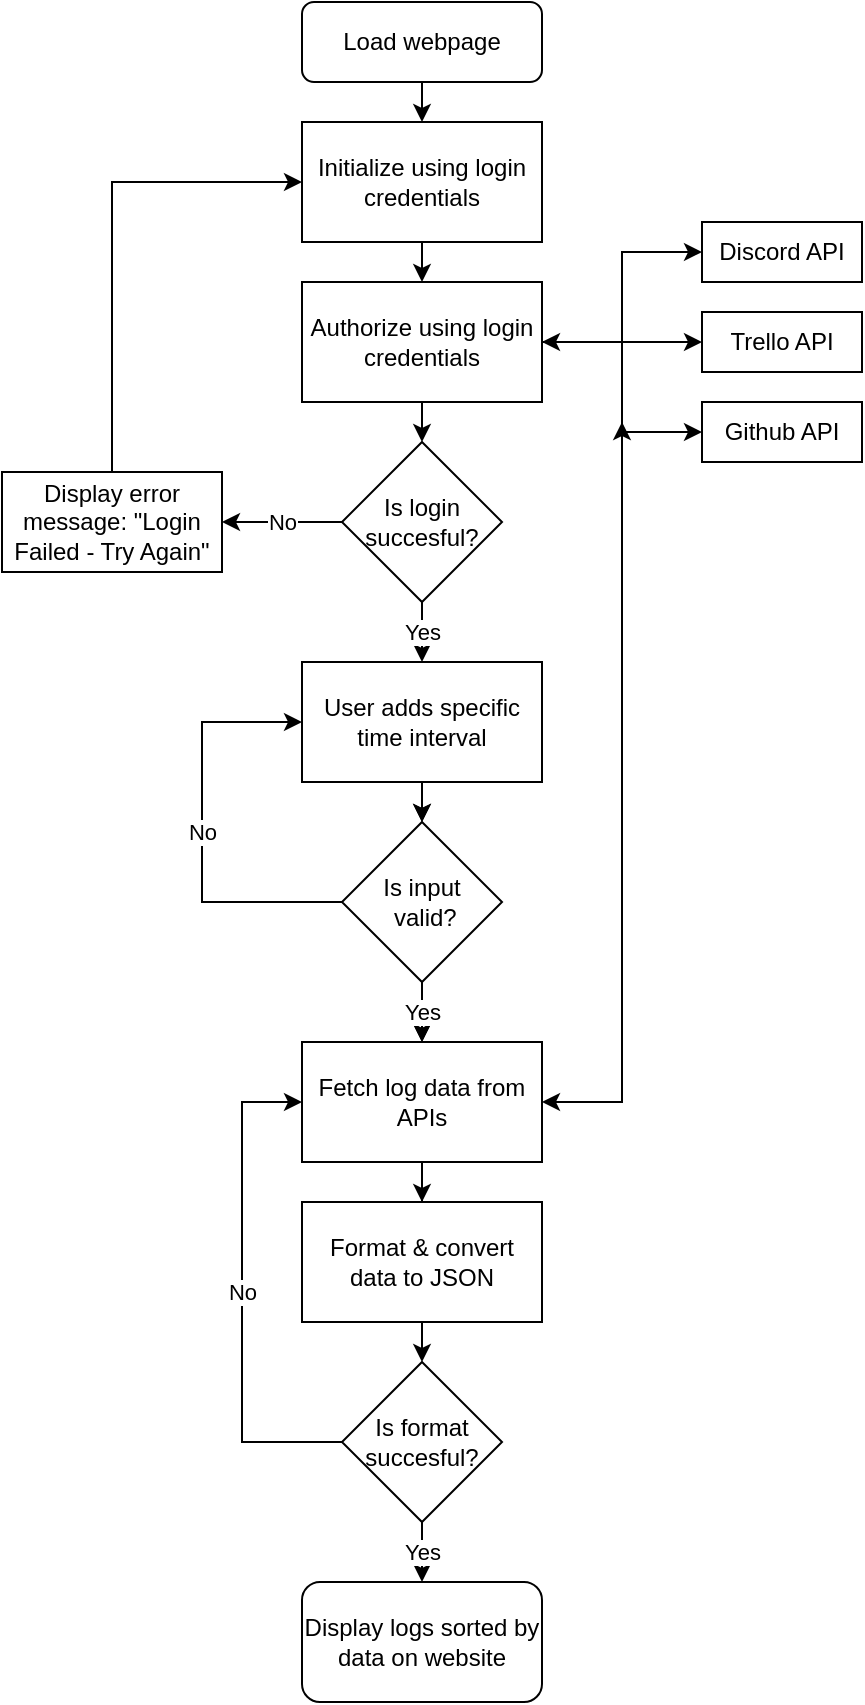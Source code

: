 <mxfile version="15.8.2" type="github">
  <diagram id="C5RBs43oDa-KdzZeNtuy" name="Page-1">
    <mxGraphModel dx="1483" dy="816" grid="1" gridSize="10" guides="1" tooltips="1" connect="1" arrows="1" fold="1" page="1" pageScale="1" pageWidth="827" pageHeight="1169" math="0" shadow="0">
      <root>
        <mxCell id="WIyWlLk6GJQsqaUBKTNV-0" />
        <mxCell id="WIyWlLk6GJQsqaUBKTNV-1" parent="WIyWlLk6GJQsqaUBKTNV-0" />
        <mxCell id="WIyWlLk6GJQsqaUBKTNV-3" value="Load webpage" style="rounded=1;whiteSpace=wrap;html=1;fontSize=12;glass=0;strokeWidth=1;shadow=0;" parent="WIyWlLk6GJQsqaUBKTNV-1" vertex="1">
          <mxGeometry x="160" y="80" width="120" height="40" as="geometry" />
        </mxCell>
        <mxCell id="2RqIepUufL-vqoD_qFjq-2" style="edgeStyle=orthogonalEdgeStyle;rounded=0;orthogonalLoop=1;jettySize=auto;html=1;exitX=0.5;exitY=1;exitDx=0;exitDy=0;entryX=0.5;entryY=0;entryDx=0;entryDy=0;" parent="WIyWlLk6GJQsqaUBKTNV-1" source="-2moIOYL9sCHHzetPRf_-1" target="-2moIOYL9sCHHzetPRf_-3" edge="1">
          <mxGeometry relative="1" as="geometry" />
        </mxCell>
        <mxCell id="-2moIOYL9sCHHzetPRf_-1" value="Initialize using login credentials" style="rounded=0;whiteSpace=wrap;html=1;" parent="WIyWlLk6GJQsqaUBKTNV-1" vertex="1">
          <mxGeometry x="160" y="140" width="120" height="60" as="geometry" />
        </mxCell>
        <mxCell id="2RqIepUufL-vqoD_qFjq-13" style="edgeStyle=orthogonalEdgeStyle;rounded=0;orthogonalLoop=1;jettySize=auto;html=1;exitX=1;exitY=0.5;exitDx=0;exitDy=0;entryX=0;entryY=0.5;entryDx=0;entryDy=0;" edge="1" parent="WIyWlLk6GJQsqaUBKTNV-1" source="-2moIOYL9sCHHzetPRf_-3" target="2RqIepUufL-vqoD_qFjq-7">
          <mxGeometry relative="1" as="geometry">
            <Array as="points">
              <mxPoint x="320" y="250" />
              <mxPoint x="320" y="295" />
            </Array>
          </mxGeometry>
        </mxCell>
        <mxCell id="2RqIepUufL-vqoD_qFjq-15" style="edgeStyle=orthogonalEdgeStyle;rounded=0;orthogonalLoop=1;jettySize=auto;html=1;exitX=1;exitY=0.5;exitDx=0;exitDy=0;" edge="1" parent="WIyWlLk6GJQsqaUBKTNV-1" source="-2moIOYL9sCHHzetPRf_-3" target="2RqIepUufL-vqoD_qFjq-5">
          <mxGeometry relative="1" as="geometry">
            <Array as="points">
              <mxPoint x="320" y="250" />
              <mxPoint x="320" y="205" />
            </Array>
          </mxGeometry>
        </mxCell>
        <mxCell id="-2moIOYL9sCHHzetPRf_-3" value="Authorize using login credentials" style="rounded=0;whiteSpace=wrap;html=1;" parent="WIyWlLk6GJQsqaUBKTNV-1" vertex="1">
          <mxGeometry x="160" y="220" width="120" height="60" as="geometry" />
        </mxCell>
        <mxCell id="2RqIepUufL-vqoD_qFjq-5" value="Discord API" style="rounded=0;whiteSpace=wrap;html=1;" vertex="1" parent="WIyWlLk6GJQsqaUBKTNV-1">
          <mxGeometry x="360" y="190" width="80" height="30" as="geometry" />
        </mxCell>
        <mxCell id="SZAgjGU9Dr0E7uLyPqEL-0" value="No" style="edgeStyle=orthogonalEdgeStyle;rounded=0;orthogonalLoop=1;jettySize=auto;html=1;exitX=0;exitY=0.5;exitDx=0;exitDy=0;entryX=1;entryY=0.5;entryDx=0;entryDy=0;" edge="1" parent="WIyWlLk6GJQsqaUBKTNV-1" source="WAe8ZHCELUTALhH0bior-2" target="SZAgjGU9Dr0E7uLyPqEL-2">
          <mxGeometry relative="1" as="geometry">
            <mxPoint x="140" y="340" as="targetPoint" />
          </mxGeometry>
        </mxCell>
        <mxCell id="WAe8ZHCELUTALhH0bior-2" value="Is login succesful?" style="rhombus;whiteSpace=wrap;html=1;" vertex="1" parent="WIyWlLk6GJQsqaUBKTNV-1">
          <mxGeometry x="180" y="300" width="80" height="80" as="geometry" />
        </mxCell>
        <mxCell id="2RqIepUufL-vqoD_qFjq-6" value="Trello API" style="rounded=0;whiteSpace=wrap;html=1;" vertex="1" parent="WIyWlLk6GJQsqaUBKTNV-1">
          <mxGeometry x="360" y="235" width="80" height="30" as="geometry" />
        </mxCell>
        <mxCell id="WAe8ZHCELUTALhH0bior-3" value="" style="endArrow=classic;html=1;rounded=0;exitX=0.5;exitY=1;exitDx=0;exitDy=0;entryX=0.5;entryY=0;entryDx=0;entryDy=0;" edge="1" parent="WIyWlLk6GJQsqaUBKTNV-1" source="-2moIOYL9sCHHzetPRf_-3" target="WAe8ZHCELUTALhH0bior-2">
          <mxGeometry width="50" height="50" relative="1" as="geometry">
            <mxPoint x="390" y="290" as="sourcePoint" />
            <mxPoint x="440" y="240" as="targetPoint" />
          </mxGeometry>
        </mxCell>
        <mxCell id="2RqIepUufL-vqoD_qFjq-7" value="Github API" style="rounded=0;whiteSpace=wrap;html=1;" vertex="1" parent="WIyWlLk6GJQsqaUBKTNV-1">
          <mxGeometry x="360" y="280" width="80" height="30" as="geometry" />
        </mxCell>
        <mxCell id="WAe8ZHCELUTALhH0bior-5" value="Yes" style="endArrow=classic;html=1;rounded=0;exitX=0.5;exitY=1;exitDx=0;exitDy=0;" edge="1" parent="WIyWlLk6GJQsqaUBKTNV-1">
          <mxGeometry width="50" height="50" relative="1" as="geometry">
            <mxPoint x="220" y="380" as="sourcePoint" />
            <mxPoint x="220" y="410" as="targetPoint" />
          </mxGeometry>
        </mxCell>
        <mxCell id="0UVDnx11AtoWNzCPpGSe-1" style="edgeStyle=orthogonalEdgeStyle;rounded=0;orthogonalLoop=1;jettySize=auto;html=1;exitX=0.5;exitY=1;exitDx=0;exitDy=0;entryX=0.5;entryY=0;entryDx=0;entryDy=0;" edge="1" parent="WIyWlLk6GJQsqaUBKTNV-1" source="WAe8ZHCELUTALhH0bior-6" target="WAe8ZHCELUTALhH0bior-8">
          <mxGeometry relative="1" as="geometry" />
        </mxCell>
        <mxCell id="WAe8ZHCELUTALhH0bior-6" value="User adds specific time interval" style="rounded=0;whiteSpace=wrap;html=1;" vertex="1" parent="WIyWlLk6GJQsqaUBKTNV-1">
          <mxGeometry x="160" y="410" width="120" height="60" as="geometry" />
        </mxCell>
        <mxCell id="3UZbT8TjckCb0OK_kIPQ-1" style="edgeStyle=orthogonalEdgeStyle;rounded=0;orthogonalLoop=1;jettySize=auto;html=1;exitX=0.5;exitY=0;exitDx=0;exitDy=0;entryX=0;entryY=0.5;entryDx=0;entryDy=0;" edge="1" parent="WIyWlLk6GJQsqaUBKTNV-1" source="SZAgjGU9Dr0E7uLyPqEL-2" target="-2moIOYL9sCHHzetPRf_-1">
          <mxGeometry relative="1" as="geometry" />
        </mxCell>
        <mxCell id="SZAgjGU9Dr0E7uLyPqEL-2" value="Display error message: &quot;Login Failed - Try Again&quot;" style="rounded=0;whiteSpace=wrap;html=1;" vertex="1" parent="WIyWlLk6GJQsqaUBKTNV-1">
          <mxGeometry x="10" y="315" width="110" height="50" as="geometry" />
        </mxCell>
        <mxCell id="3UZbT8TjckCb0OK_kIPQ-0" value="" style="endArrow=classic;startArrow=classic;html=1;rounded=0;entryX=0;entryY=0.5;entryDx=0;entryDy=0;exitX=1;exitY=0.5;exitDx=0;exitDy=0;" edge="1" parent="WIyWlLk6GJQsqaUBKTNV-1" source="-2moIOYL9sCHHzetPRf_-3" target="2RqIepUufL-vqoD_qFjq-6">
          <mxGeometry width="50" height="50" relative="1" as="geometry">
            <mxPoint x="390" y="320" as="sourcePoint" />
            <mxPoint x="440" y="270" as="targetPoint" />
          </mxGeometry>
        </mxCell>
        <mxCell id="0UVDnx11AtoWNzCPpGSe-0" value="No" style="edgeStyle=orthogonalEdgeStyle;rounded=0;orthogonalLoop=1;jettySize=auto;html=1;exitX=0;exitY=0.5;exitDx=0;exitDy=0;entryX=0;entryY=0.5;entryDx=0;entryDy=0;" edge="1" parent="WIyWlLk6GJQsqaUBKTNV-1" source="WAe8ZHCELUTALhH0bior-8">
          <mxGeometry relative="1" as="geometry">
            <Array as="points">
              <mxPoint x="110" y="530" />
              <mxPoint x="110" y="440" />
            </Array>
            <mxPoint x="160" y="440" as="targetPoint" />
          </mxGeometry>
        </mxCell>
        <mxCell id="0UVDnx11AtoWNzCPpGSe-2" value="Yes" style="edgeStyle=orthogonalEdgeStyle;rounded=0;orthogonalLoop=1;jettySize=auto;html=1;exitX=0.5;exitY=1;exitDx=0;exitDy=0;entryX=0.5;entryY=0;entryDx=0;entryDy=0;" edge="1" parent="WIyWlLk6GJQsqaUBKTNV-1" source="WAe8ZHCELUTALhH0bior-8" target="WAe8ZHCELUTALhH0bior-9">
          <mxGeometry relative="1" as="geometry" />
        </mxCell>
        <mxCell id="WAe8ZHCELUTALhH0bior-8" value="Is input&lt;br&gt;&amp;nbsp;valid?" style="rhombus;whiteSpace=wrap;html=1;" vertex="1" parent="WIyWlLk6GJQsqaUBKTNV-1">
          <mxGeometry x="180" y="490" width="80" height="80" as="geometry" />
        </mxCell>
        <mxCell id="WAe8ZHCELUTALhH0bior-20" value="" style="edgeStyle=orthogonalEdgeStyle;rounded=0;orthogonalLoop=1;jettySize=auto;html=1;" edge="1" parent="WIyWlLk6GJQsqaUBKTNV-1" source="WAe8ZHCELUTALhH0bior-9" target="WAe8ZHCELUTALhH0bior-14">
          <mxGeometry relative="1" as="geometry" />
        </mxCell>
        <mxCell id="WAe8ZHCELUTALhH0bior-9" value="Fetch log data from APIs" style="rounded=0;whiteSpace=wrap;html=1;" vertex="1" parent="WIyWlLk6GJQsqaUBKTNV-1">
          <mxGeometry x="160" y="600" width="120" height="60" as="geometry" />
        </mxCell>
        <mxCell id="0UVDnx11AtoWNzCPpGSe-4" value="" style="endArrow=classic;html=1;rounded=0;entryX=1;entryY=0.5;entryDx=0;entryDy=0;strokeColor=#000000;startArrow=classic;" edge="1" parent="WIyWlLk6GJQsqaUBKTNV-1" target="WAe8ZHCELUTALhH0bior-9">
          <mxGeometry width="50" height="50" relative="1" as="geometry">
            <mxPoint x="320" y="290" as="sourcePoint" />
            <mxPoint x="380" y="400" as="targetPoint" />
            <Array as="points">
              <mxPoint x="320" y="630" />
            </Array>
          </mxGeometry>
        </mxCell>
        <mxCell id="WAe8ZHCELUTALhH0bior-10" value="" style="endArrow=classic;html=1;rounded=0;exitX=0.5;exitY=1;exitDx=0;exitDy=0;entryX=0.5;entryY=0;entryDx=0;entryDy=0;" edge="1" parent="WIyWlLk6GJQsqaUBKTNV-1" source="WAe8ZHCELUTALhH0bior-6" target="WAe8ZHCELUTALhH0bior-8">
          <mxGeometry width="50" height="50" relative="1" as="geometry">
            <mxPoint x="120" y="570" as="sourcePoint" />
            <mxPoint x="170" y="520" as="targetPoint" />
          </mxGeometry>
        </mxCell>
        <mxCell id="WAe8ZHCELUTALhH0bior-12" value="Yes" style="endArrow=classic;html=1;rounded=0;exitX=0.5;exitY=1;exitDx=0;exitDy=0;entryX=0.5;entryY=0;entryDx=0;entryDy=0;" edge="1" parent="WIyWlLk6GJQsqaUBKTNV-1" source="WAe8ZHCELUTALhH0bior-8" target="WAe8ZHCELUTALhH0bior-9">
          <mxGeometry width="50" height="50" relative="1" as="geometry">
            <mxPoint x="120" y="470" as="sourcePoint" />
            <mxPoint x="170" y="420" as="targetPoint" />
          </mxGeometry>
        </mxCell>
        <mxCell id="DVcphDohmMD5XJjO2qoM-1" style="edgeStyle=orthogonalEdgeStyle;rounded=0;orthogonalLoop=1;jettySize=auto;html=1;exitX=0.5;exitY=1;exitDx=0;exitDy=0;entryX=0.5;entryY=0;entryDx=0;entryDy=0;" edge="1" parent="WIyWlLk6GJQsqaUBKTNV-1" source="WAe8ZHCELUTALhH0bior-14" target="DVcphDohmMD5XJjO2qoM-0">
          <mxGeometry relative="1" as="geometry" />
        </mxCell>
        <mxCell id="WAe8ZHCELUTALhH0bior-14" value="Format &amp;amp; convert data to JSON" style="rounded=0;whiteSpace=wrap;html=1;" vertex="1" parent="WIyWlLk6GJQsqaUBKTNV-1">
          <mxGeometry x="160" y="680" width="120" height="60" as="geometry" />
        </mxCell>
        <mxCell id="WAe8ZHCELUTALhH0bior-17" value="Display logs sorted by data on website" style="rounded=1;whiteSpace=wrap;html=1;" vertex="1" parent="WIyWlLk6GJQsqaUBKTNV-1">
          <mxGeometry x="160" y="870" width="120" height="60" as="geometry" />
        </mxCell>
        <mxCell id="DVcphDohmMD5XJjO2qoM-2" value="Yes" style="edgeStyle=orthogonalEdgeStyle;rounded=0;orthogonalLoop=1;jettySize=auto;html=1;exitX=0.5;exitY=1;exitDx=0;exitDy=0;" edge="1" parent="WIyWlLk6GJQsqaUBKTNV-1" source="DVcphDohmMD5XJjO2qoM-0">
          <mxGeometry relative="1" as="geometry">
            <mxPoint x="220" y="870" as="targetPoint" />
          </mxGeometry>
        </mxCell>
        <mxCell id="DVcphDohmMD5XJjO2qoM-3" value="No" style="edgeStyle=orthogonalEdgeStyle;rounded=0;orthogonalLoop=1;jettySize=auto;html=1;exitX=0;exitY=0.5;exitDx=0;exitDy=0;entryX=0;entryY=0.5;entryDx=0;entryDy=0;" edge="1" parent="WIyWlLk6GJQsqaUBKTNV-1" source="DVcphDohmMD5XJjO2qoM-0" target="WAe8ZHCELUTALhH0bior-9">
          <mxGeometry relative="1" as="geometry">
            <Array as="points">
              <mxPoint x="130" y="800" />
              <mxPoint x="130" y="630" />
            </Array>
          </mxGeometry>
        </mxCell>
        <mxCell id="DVcphDohmMD5XJjO2qoM-0" value="Is format succesful?" style="rhombus;whiteSpace=wrap;html=1;" vertex="1" parent="WIyWlLk6GJQsqaUBKTNV-1">
          <mxGeometry x="180" y="760" width="80" height="80" as="geometry" />
        </mxCell>
        <mxCell id="WAe8ZHCELUTALhH0bior-18" value="" style="endArrow=classic;html=1;rounded=0;exitX=0.5;exitY=1;exitDx=0;exitDy=0;entryX=0.5;entryY=0;entryDx=0;entryDy=0;" edge="1" parent="WIyWlLk6GJQsqaUBKTNV-1" source="WIyWlLk6GJQsqaUBKTNV-3" target="-2moIOYL9sCHHzetPRf_-1">
          <mxGeometry width="50" height="50" relative="1" as="geometry">
            <mxPoint x="240" y="300" as="sourcePoint" />
            <mxPoint x="290" y="250" as="targetPoint" />
          </mxGeometry>
        </mxCell>
      </root>
    </mxGraphModel>
  </diagram>
</mxfile>
